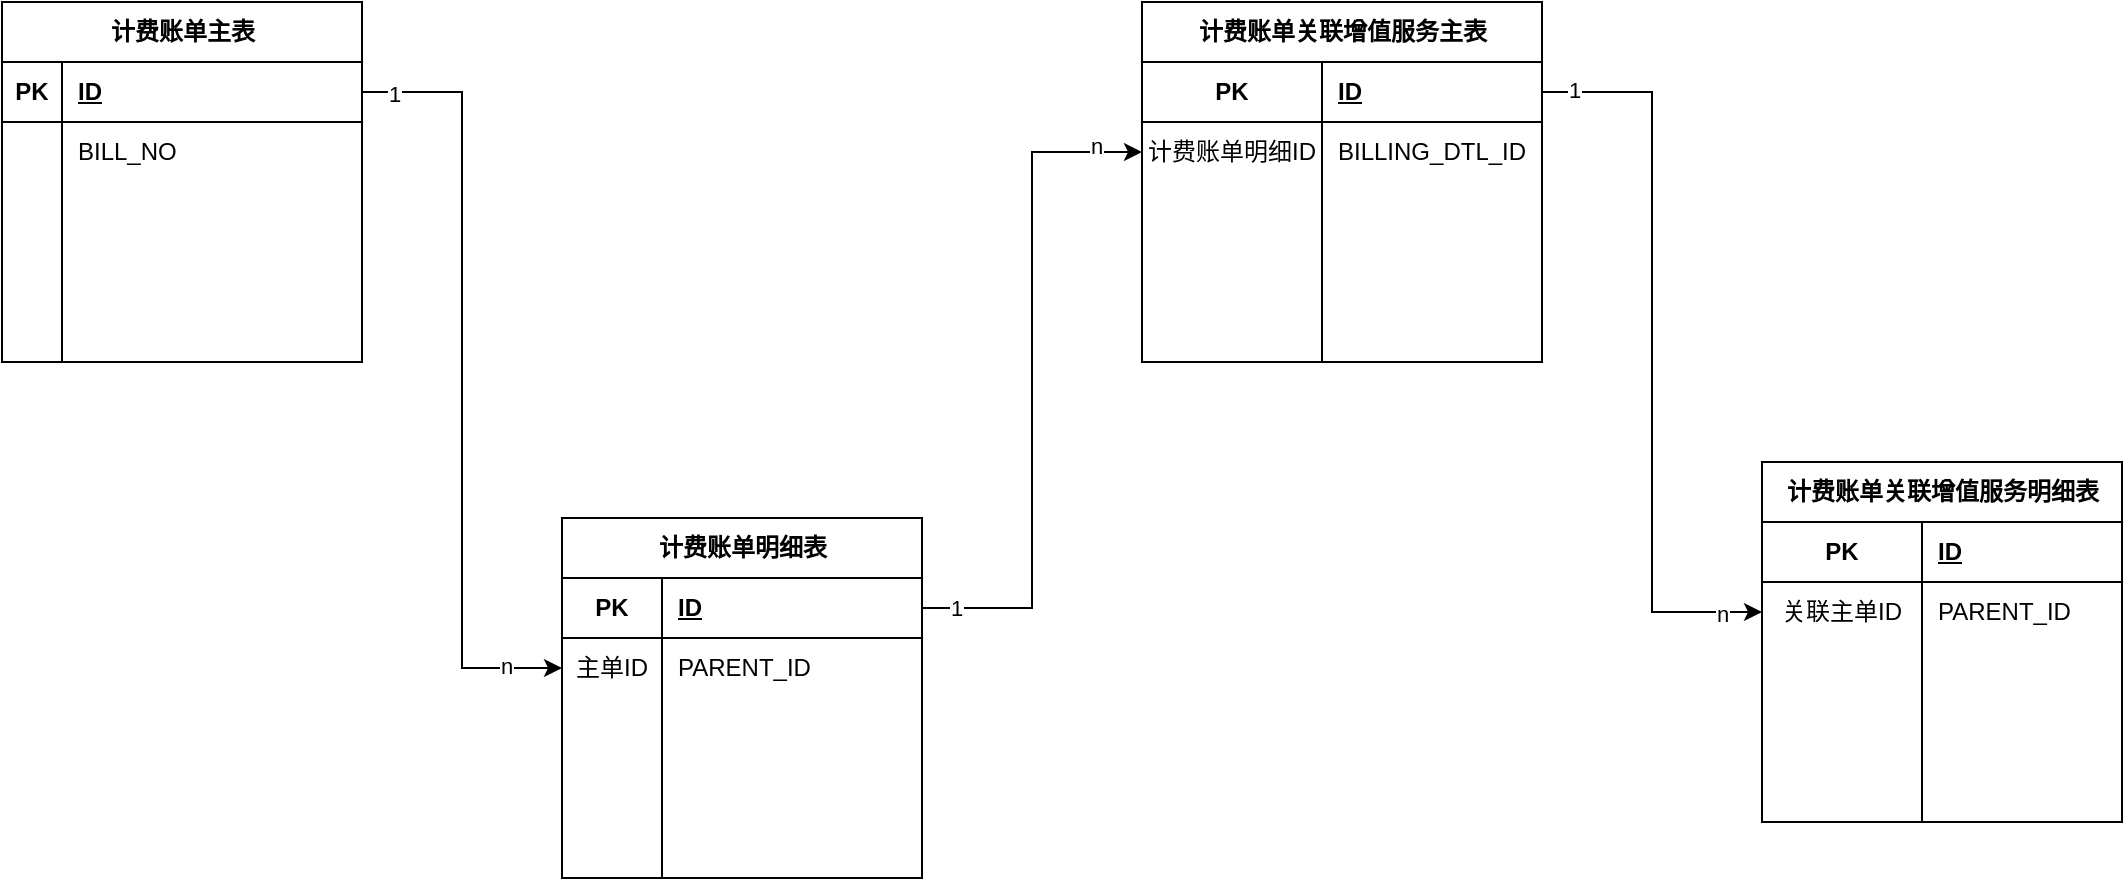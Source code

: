 <mxfile version="28.1.0" pages="3">
  <diagram name="第 1 页" id="eYYvHHvhkr0adf9816b2">
    <mxGraphModel dx="1426" dy="871" grid="1" gridSize="10" guides="1" tooltips="1" connect="1" arrows="1" fold="1" page="1" pageScale="1" pageWidth="20000" pageHeight="200000" math="0" shadow="0">
      <root>
        <mxCell id="0" />
        <mxCell id="1" parent="0" />
        <mxCell id="BT2L4rP-5aVNeUwqIdKX-1" value="计费账单主表" style="shape=table;startSize=30;container=1;collapsible=1;childLayout=tableLayout;fixedRows=1;rowLines=0;fontStyle=1;align=center;resizeLast=1;html=1;" parent="1" vertex="1">
          <mxGeometry x="490" y="330" width="180" height="180" as="geometry" />
        </mxCell>
        <mxCell id="BT2L4rP-5aVNeUwqIdKX-2" value="" style="shape=tableRow;horizontal=0;startSize=0;swimlaneHead=0;swimlaneBody=0;fillColor=none;collapsible=0;dropTarget=0;points=[[0,0.5],[1,0.5]];portConstraint=eastwest;top=0;left=0;right=0;bottom=1;" parent="BT2L4rP-5aVNeUwqIdKX-1" vertex="1">
          <mxGeometry y="30" width="180" height="30" as="geometry" />
        </mxCell>
        <mxCell id="BT2L4rP-5aVNeUwqIdKX-3" value="PK" style="shape=partialRectangle;connectable=0;fillColor=none;top=0;left=0;bottom=0;right=0;fontStyle=1;overflow=hidden;whiteSpace=wrap;html=1;" parent="BT2L4rP-5aVNeUwqIdKX-2" vertex="1">
          <mxGeometry width="30" height="30" as="geometry">
            <mxRectangle width="30" height="30" as="alternateBounds" />
          </mxGeometry>
        </mxCell>
        <mxCell id="BT2L4rP-5aVNeUwqIdKX-4" value="ID" style="shape=partialRectangle;connectable=0;fillColor=none;top=0;left=0;bottom=0;right=0;align=left;spacingLeft=6;fontStyle=5;overflow=hidden;whiteSpace=wrap;html=1;" parent="BT2L4rP-5aVNeUwqIdKX-2" vertex="1">
          <mxGeometry x="30" width="150" height="30" as="geometry">
            <mxRectangle width="150" height="30" as="alternateBounds" />
          </mxGeometry>
        </mxCell>
        <mxCell id="BT2L4rP-5aVNeUwqIdKX-14" value="" style="shape=tableRow;horizontal=0;startSize=0;swimlaneHead=0;swimlaneBody=0;fillColor=none;collapsible=0;dropTarget=0;points=[[0,0.5],[1,0.5]];portConstraint=eastwest;top=0;left=0;right=0;bottom=0;" parent="BT2L4rP-5aVNeUwqIdKX-1" vertex="1">
          <mxGeometry y="60" width="180" height="30" as="geometry" />
        </mxCell>
        <mxCell id="BT2L4rP-5aVNeUwqIdKX-15" value="" style="shape=partialRectangle;connectable=0;fillColor=none;top=0;left=0;bottom=0;right=0;editable=1;overflow=hidden;whiteSpace=wrap;html=1;" parent="BT2L4rP-5aVNeUwqIdKX-14" vertex="1">
          <mxGeometry width="30" height="30" as="geometry">
            <mxRectangle width="30" height="30" as="alternateBounds" />
          </mxGeometry>
        </mxCell>
        <mxCell id="BT2L4rP-5aVNeUwqIdKX-16" value="BILL_NO" style="shape=partialRectangle;connectable=0;fillColor=none;top=0;left=0;bottom=0;right=0;align=left;spacingLeft=6;overflow=hidden;whiteSpace=wrap;html=1;" parent="BT2L4rP-5aVNeUwqIdKX-14" vertex="1">
          <mxGeometry x="30" width="150" height="30" as="geometry">
            <mxRectangle width="150" height="30" as="alternateBounds" />
          </mxGeometry>
        </mxCell>
        <mxCell id="BT2L4rP-5aVNeUwqIdKX-5" value="" style="shape=tableRow;horizontal=0;startSize=0;swimlaneHead=0;swimlaneBody=0;fillColor=none;collapsible=0;dropTarget=0;points=[[0,0.5],[1,0.5]];portConstraint=eastwest;top=0;left=0;right=0;bottom=0;" parent="BT2L4rP-5aVNeUwqIdKX-1" vertex="1">
          <mxGeometry y="90" width="180" height="30" as="geometry" />
        </mxCell>
        <mxCell id="BT2L4rP-5aVNeUwqIdKX-6" value="" style="shape=partialRectangle;connectable=0;fillColor=none;top=0;left=0;bottom=0;right=0;editable=1;overflow=hidden;whiteSpace=wrap;html=1;" parent="BT2L4rP-5aVNeUwqIdKX-5" vertex="1">
          <mxGeometry width="30" height="30" as="geometry">
            <mxRectangle width="30" height="30" as="alternateBounds" />
          </mxGeometry>
        </mxCell>
        <mxCell id="BT2L4rP-5aVNeUwqIdKX-7" value="" style="shape=partialRectangle;connectable=0;fillColor=none;top=0;left=0;bottom=0;right=0;align=left;spacingLeft=6;overflow=hidden;whiteSpace=wrap;html=1;" parent="BT2L4rP-5aVNeUwqIdKX-5" vertex="1">
          <mxGeometry x="30" width="150" height="30" as="geometry">
            <mxRectangle width="150" height="30" as="alternateBounds" />
          </mxGeometry>
        </mxCell>
        <mxCell id="BT2L4rP-5aVNeUwqIdKX-8" value="" style="shape=tableRow;horizontal=0;startSize=0;swimlaneHead=0;swimlaneBody=0;fillColor=none;collapsible=0;dropTarget=0;points=[[0,0.5],[1,0.5]];portConstraint=eastwest;top=0;left=0;right=0;bottom=0;" parent="BT2L4rP-5aVNeUwqIdKX-1" vertex="1">
          <mxGeometry y="120" width="180" height="30" as="geometry" />
        </mxCell>
        <mxCell id="BT2L4rP-5aVNeUwqIdKX-9" value="" style="shape=partialRectangle;connectable=0;fillColor=none;top=0;left=0;bottom=0;right=0;editable=1;overflow=hidden;whiteSpace=wrap;html=1;" parent="BT2L4rP-5aVNeUwqIdKX-8" vertex="1">
          <mxGeometry width="30" height="30" as="geometry">
            <mxRectangle width="30" height="30" as="alternateBounds" />
          </mxGeometry>
        </mxCell>
        <mxCell id="BT2L4rP-5aVNeUwqIdKX-10" value="" style="shape=partialRectangle;connectable=0;fillColor=none;top=0;left=0;bottom=0;right=0;align=left;spacingLeft=6;overflow=hidden;whiteSpace=wrap;html=1;" parent="BT2L4rP-5aVNeUwqIdKX-8" vertex="1">
          <mxGeometry x="30" width="150" height="30" as="geometry">
            <mxRectangle width="150" height="30" as="alternateBounds" />
          </mxGeometry>
        </mxCell>
        <mxCell id="BT2L4rP-5aVNeUwqIdKX-11" value="" style="shape=tableRow;horizontal=0;startSize=0;swimlaneHead=0;swimlaneBody=0;fillColor=none;collapsible=0;dropTarget=0;points=[[0,0.5],[1,0.5]];portConstraint=eastwest;top=0;left=0;right=0;bottom=0;" parent="BT2L4rP-5aVNeUwqIdKX-1" vertex="1">
          <mxGeometry y="150" width="180" height="30" as="geometry" />
        </mxCell>
        <mxCell id="BT2L4rP-5aVNeUwqIdKX-12" value="" style="shape=partialRectangle;connectable=0;fillColor=none;top=0;left=0;bottom=0;right=0;editable=1;overflow=hidden;whiteSpace=wrap;html=1;" parent="BT2L4rP-5aVNeUwqIdKX-11" vertex="1">
          <mxGeometry width="30" height="30" as="geometry">
            <mxRectangle width="30" height="30" as="alternateBounds" />
          </mxGeometry>
        </mxCell>
        <mxCell id="BT2L4rP-5aVNeUwqIdKX-13" value="" style="shape=partialRectangle;connectable=0;fillColor=none;top=0;left=0;bottom=0;right=0;align=left;spacingLeft=6;overflow=hidden;whiteSpace=wrap;html=1;" parent="BT2L4rP-5aVNeUwqIdKX-11" vertex="1">
          <mxGeometry x="30" width="150" height="30" as="geometry">
            <mxRectangle width="150" height="30" as="alternateBounds" />
          </mxGeometry>
        </mxCell>
        <mxCell id="_xNHQ_gR8oDaqGRIT6Fy-1" value="计费账单明细表" style="shape=table;startSize=30;container=1;collapsible=1;childLayout=tableLayout;fixedRows=1;rowLines=0;fontStyle=1;align=center;resizeLast=1;html=1;" vertex="1" parent="1">
          <mxGeometry x="770" y="588" width="180" height="180" as="geometry" />
        </mxCell>
        <mxCell id="_xNHQ_gR8oDaqGRIT6Fy-2" value="" style="shape=tableRow;horizontal=0;startSize=0;swimlaneHead=0;swimlaneBody=0;fillColor=none;collapsible=0;dropTarget=0;points=[[0,0.5],[1,0.5]];portConstraint=eastwest;top=0;left=0;right=0;bottom=1;" vertex="1" parent="_xNHQ_gR8oDaqGRIT6Fy-1">
          <mxGeometry y="30" width="180" height="30" as="geometry" />
        </mxCell>
        <mxCell id="_xNHQ_gR8oDaqGRIT6Fy-3" value="PK" style="shape=partialRectangle;connectable=0;fillColor=none;top=0;left=0;bottom=0;right=0;fontStyle=1;overflow=hidden;whiteSpace=wrap;html=1;" vertex="1" parent="_xNHQ_gR8oDaqGRIT6Fy-2">
          <mxGeometry width="50" height="30" as="geometry">
            <mxRectangle width="50" height="30" as="alternateBounds" />
          </mxGeometry>
        </mxCell>
        <mxCell id="_xNHQ_gR8oDaqGRIT6Fy-4" value="ID" style="shape=partialRectangle;connectable=0;fillColor=none;top=0;left=0;bottom=0;right=0;align=left;spacingLeft=6;fontStyle=5;overflow=hidden;whiteSpace=wrap;html=1;" vertex="1" parent="_xNHQ_gR8oDaqGRIT6Fy-2">
          <mxGeometry x="50" width="130" height="30" as="geometry">
            <mxRectangle width="130" height="30" as="alternateBounds" />
          </mxGeometry>
        </mxCell>
        <mxCell id="_xNHQ_gR8oDaqGRIT6Fy-5" value="" style="shape=tableRow;horizontal=0;startSize=0;swimlaneHead=0;swimlaneBody=0;fillColor=none;collapsible=0;dropTarget=0;points=[[0,0.5],[1,0.5]];portConstraint=eastwest;top=0;left=0;right=0;bottom=0;" vertex="1" parent="_xNHQ_gR8oDaqGRIT6Fy-1">
          <mxGeometry y="60" width="180" height="30" as="geometry" />
        </mxCell>
        <mxCell id="_xNHQ_gR8oDaqGRIT6Fy-6" value="主单ID" style="shape=partialRectangle;connectable=0;fillColor=none;top=0;left=0;bottom=0;right=0;editable=1;overflow=hidden;whiteSpace=wrap;html=1;" vertex="1" parent="_xNHQ_gR8oDaqGRIT6Fy-5">
          <mxGeometry width="50" height="30" as="geometry">
            <mxRectangle width="50" height="30" as="alternateBounds" />
          </mxGeometry>
        </mxCell>
        <mxCell id="_xNHQ_gR8oDaqGRIT6Fy-7" value="PARENT_ID" style="shape=partialRectangle;connectable=0;fillColor=none;top=0;left=0;bottom=0;right=0;align=left;spacingLeft=6;overflow=hidden;whiteSpace=wrap;html=1;" vertex="1" parent="_xNHQ_gR8oDaqGRIT6Fy-5">
          <mxGeometry x="50" width="130" height="30" as="geometry">
            <mxRectangle width="130" height="30" as="alternateBounds" />
          </mxGeometry>
        </mxCell>
        <mxCell id="_xNHQ_gR8oDaqGRIT6Fy-8" value="" style="shape=tableRow;horizontal=0;startSize=0;swimlaneHead=0;swimlaneBody=0;fillColor=none;collapsible=0;dropTarget=0;points=[[0,0.5],[1,0.5]];portConstraint=eastwest;top=0;left=0;right=0;bottom=0;" vertex="1" parent="_xNHQ_gR8oDaqGRIT6Fy-1">
          <mxGeometry y="90" width="180" height="30" as="geometry" />
        </mxCell>
        <mxCell id="_xNHQ_gR8oDaqGRIT6Fy-9" value="" style="shape=partialRectangle;connectable=0;fillColor=none;top=0;left=0;bottom=0;right=0;editable=1;overflow=hidden;whiteSpace=wrap;html=1;" vertex="1" parent="_xNHQ_gR8oDaqGRIT6Fy-8">
          <mxGeometry width="50" height="30" as="geometry">
            <mxRectangle width="50" height="30" as="alternateBounds" />
          </mxGeometry>
        </mxCell>
        <mxCell id="_xNHQ_gR8oDaqGRIT6Fy-10" value="" style="shape=partialRectangle;connectable=0;fillColor=none;top=0;left=0;bottom=0;right=0;align=left;spacingLeft=6;overflow=hidden;whiteSpace=wrap;html=1;" vertex="1" parent="_xNHQ_gR8oDaqGRIT6Fy-8">
          <mxGeometry x="50" width="130" height="30" as="geometry">
            <mxRectangle width="130" height="30" as="alternateBounds" />
          </mxGeometry>
        </mxCell>
        <mxCell id="_xNHQ_gR8oDaqGRIT6Fy-11" value="" style="shape=tableRow;horizontal=0;startSize=0;swimlaneHead=0;swimlaneBody=0;fillColor=none;collapsible=0;dropTarget=0;points=[[0,0.5],[1,0.5]];portConstraint=eastwest;top=0;left=0;right=0;bottom=0;" vertex="1" parent="_xNHQ_gR8oDaqGRIT6Fy-1">
          <mxGeometry y="120" width="180" height="30" as="geometry" />
        </mxCell>
        <mxCell id="_xNHQ_gR8oDaqGRIT6Fy-12" value="" style="shape=partialRectangle;connectable=0;fillColor=none;top=0;left=0;bottom=0;right=0;editable=1;overflow=hidden;whiteSpace=wrap;html=1;" vertex="1" parent="_xNHQ_gR8oDaqGRIT6Fy-11">
          <mxGeometry width="50" height="30" as="geometry">
            <mxRectangle width="50" height="30" as="alternateBounds" />
          </mxGeometry>
        </mxCell>
        <mxCell id="_xNHQ_gR8oDaqGRIT6Fy-13" value="" style="shape=partialRectangle;connectable=0;fillColor=none;top=0;left=0;bottom=0;right=0;align=left;spacingLeft=6;overflow=hidden;whiteSpace=wrap;html=1;" vertex="1" parent="_xNHQ_gR8oDaqGRIT6Fy-11">
          <mxGeometry x="50" width="130" height="30" as="geometry">
            <mxRectangle width="130" height="30" as="alternateBounds" />
          </mxGeometry>
        </mxCell>
        <mxCell id="_xNHQ_gR8oDaqGRIT6Fy-14" value="" style="shape=tableRow;horizontal=0;startSize=0;swimlaneHead=0;swimlaneBody=0;fillColor=none;collapsible=0;dropTarget=0;points=[[0,0.5],[1,0.5]];portConstraint=eastwest;top=0;left=0;right=0;bottom=0;" vertex="1" parent="_xNHQ_gR8oDaqGRIT6Fy-1">
          <mxGeometry y="150" width="180" height="30" as="geometry" />
        </mxCell>
        <mxCell id="_xNHQ_gR8oDaqGRIT6Fy-15" value="" style="shape=partialRectangle;connectable=0;fillColor=none;top=0;left=0;bottom=0;right=0;editable=1;overflow=hidden;whiteSpace=wrap;html=1;" vertex="1" parent="_xNHQ_gR8oDaqGRIT6Fy-14">
          <mxGeometry width="50" height="30" as="geometry">
            <mxRectangle width="50" height="30" as="alternateBounds" />
          </mxGeometry>
        </mxCell>
        <mxCell id="_xNHQ_gR8oDaqGRIT6Fy-16" value="" style="shape=partialRectangle;connectable=0;fillColor=none;top=0;left=0;bottom=0;right=0;align=left;spacingLeft=6;overflow=hidden;whiteSpace=wrap;html=1;" vertex="1" parent="_xNHQ_gR8oDaqGRIT6Fy-14">
          <mxGeometry x="50" width="130" height="30" as="geometry">
            <mxRectangle width="130" height="30" as="alternateBounds" />
          </mxGeometry>
        </mxCell>
        <mxCell id="_xNHQ_gR8oDaqGRIT6Fy-17" style="edgeStyle=orthogonalEdgeStyle;rounded=0;orthogonalLoop=1;jettySize=auto;html=1;" edge="1" parent="1" source="BT2L4rP-5aVNeUwqIdKX-2" target="_xNHQ_gR8oDaqGRIT6Fy-5">
          <mxGeometry relative="1" as="geometry" />
        </mxCell>
        <mxCell id="RhAxTxfAtZRqQoOzXQLp-1" value="n" style="edgeLabel;html=1;align=center;verticalAlign=middle;resizable=0;points=[];" vertex="1" connectable="0" parent="_xNHQ_gR8oDaqGRIT6Fy-17">
          <mxGeometry x="0.856" y="1" relative="1" as="geometry">
            <mxPoint as="offset" />
          </mxGeometry>
        </mxCell>
        <mxCell id="RhAxTxfAtZRqQoOzXQLp-2" value="1" style="edgeLabel;html=1;align=center;verticalAlign=middle;resizable=0;points=[];" vertex="1" connectable="0" parent="_xNHQ_gR8oDaqGRIT6Fy-17">
          <mxGeometry x="-0.917" y="-1" relative="1" as="geometry">
            <mxPoint as="offset" />
          </mxGeometry>
        </mxCell>
        <mxCell id="RhAxTxfAtZRqQoOzXQLp-3" value="计费账单关联增值服务主表" style="shape=table;startSize=30;container=1;collapsible=1;childLayout=tableLayout;fixedRows=1;rowLines=0;fontStyle=1;align=center;resizeLast=1;html=1;" vertex="1" parent="1">
          <mxGeometry x="1060" y="330" width="200" height="180" as="geometry" />
        </mxCell>
        <mxCell id="RhAxTxfAtZRqQoOzXQLp-4" value="" style="shape=tableRow;horizontal=0;startSize=0;swimlaneHead=0;swimlaneBody=0;fillColor=none;collapsible=0;dropTarget=0;points=[[0,0.5],[1,0.5]];portConstraint=eastwest;top=0;left=0;right=0;bottom=1;" vertex="1" parent="RhAxTxfAtZRqQoOzXQLp-3">
          <mxGeometry y="30" width="200" height="30" as="geometry" />
        </mxCell>
        <mxCell id="RhAxTxfAtZRqQoOzXQLp-5" value="PK" style="shape=partialRectangle;connectable=0;fillColor=none;top=0;left=0;bottom=0;right=0;fontStyle=1;overflow=hidden;whiteSpace=wrap;html=1;" vertex="1" parent="RhAxTxfAtZRqQoOzXQLp-4">
          <mxGeometry width="90" height="30" as="geometry">
            <mxRectangle width="90" height="30" as="alternateBounds" />
          </mxGeometry>
        </mxCell>
        <mxCell id="RhAxTxfAtZRqQoOzXQLp-6" value="ID" style="shape=partialRectangle;connectable=0;fillColor=none;top=0;left=0;bottom=0;right=0;align=left;spacingLeft=6;fontStyle=5;overflow=hidden;whiteSpace=wrap;html=1;" vertex="1" parent="RhAxTxfAtZRqQoOzXQLp-4">
          <mxGeometry x="90" width="110" height="30" as="geometry">
            <mxRectangle width="110" height="30" as="alternateBounds" />
          </mxGeometry>
        </mxCell>
        <mxCell id="RhAxTxfAtZRqQoOzXQLp-7" value="" style="shape=tableRow;horizontal=0;startSize=0;swimlaneHead=0;swimlaneBody=0;fillColor=none;collapsible=0;dropTarget=0;points=[[0,0.5],[1,0.5]];portConstraint=eastwest;top=0;left=0;right=0;bottom=0;" vertex="1" parent="RhAxTxfAtZRqQoOzXQLp-3">
          <mxGeometry y="60" width="200" height="30" as="geometry" />
        </mxCell>
        <mxCell id="RhAxTxfAtZRqQoOzXQLp-8" value="计费账单明细ID" style="shape=partialRectangle;connectable=0;fillColor=none;top=0;left=0;bottom=0;right=0;editable=1;overflow=hidden;whiteSpace=wrap;html=1;" vertex="1" parent="RhAxTxfAtZRqQoOzXQLp-7">
          <mxGeometry width="90" height="30" as="geometry">
            <mxRectangle width="90" height="30" as="alternateBounds" />
          </mxGeometry>
        </mxCell>
        <mxCell id="RhAxTxfAtZRqQoOzXQLp-9" value="&lt;span style=&quot;font-family: &amp;quot;PingFang SC&amp;quot;, Helvetica, Tahoma, &amp;quot;Hiragino Sans GB&amp;quot;, &amp;quot;Microsoft YaHei&amp;quot;, SimSun, Heiti, sans-serif; white-space-collapse: preserve; background-color: rgb(255, 255, 255);&quot;&gt;BILLING_DTL_ID&lt;/span&gt;" style="shape=partialRectangle;connectable=0;fillColor=none;top=0;left=0;bottom=0;right=0;align=left;spacingLeft=6;overflow=hidden;whiteSpace=wrap;html=1;" vertex="1" parent="RhAxTxfAtZRqQoOzXQLp-7">
          <mxGeometry x="90" width="110" height="30" as="geometry">
            <mxRectangle width="110" height="30" as="alternateBounds" />
          </mxGeometry>
        </mxCell>
        <mxCell id="RhAxTxfAtZRqQoOzXQLp-10" value="" style="shape=tableRow;horizontal=0;startSize=0;swimlaneHead=0;swimlaneBody=0;fillColor=none;collapsible=0;dropTarget=0;points=[[0,0.5],[1,0.5]];portConstraint=eastwest;top=0;left=0;right=0;bottom=0;" vertex="1" parent="RhAxTxfAtZRqQoOzXQLp-3">
          <mxGeometry y="90" width="200" height="30" as="geometry" />
        </mxCell>
        <mxCell id="RhAxTxfAtZRqQoOzXQLp-11" value="" style="shape=partialRectangle;connectable=0;fillColor=none;top=0;left=0;bottom=0;right=0;editable=1;overflow=hidden;whiteSpace=wrap;html=1;" vertex="1" parent="RhAxTxfAtZRqQoOzXQLp-10">
          <mxGeometry width="90" height="30" as="geometry">
            <mxRectangle width="90" height="30" as="alternateBounds" />
          </mxGeometry>
        </mxCell>
        <mxCell id="RhAxTxfAtZRqQoOzXQLp-12" value="" style="shape=partialRectangle;connectable=0;fillColor=none;top=0;left=0;bottom=0;right=0;align=left;spacingLeft=6;overflow=hidden;whiteSpace=wrap;html=1;" vertex="1" parent="RhAxTxfAtZRqQoOzXQLp-10">
          <mxGeometry x="90" width="110" height="30" as="geometry">
            <mxRectangle width="110" height="30" as="alternateBounds" />
          </mxGeometry>
        </mxCell>
        <mxCell id="RhAxTxfAtZRqQoOzXQLp-13" value="" style="shape=tableRow;horizontal=0;startSize=0;swimlaneHead=0;swimlaneBody=0;fillColor=none;collapsible=0;dropTarget=0;points=[[0,0.5],[1,0.5]];portConstraint=eastwest;top=0;left=0;right=0;bottom=0;" vertex="1" parent="RhAxTxfAtZRqQoOzXQLp-3">
          <mxGeometry y="120" width="200" height="30" as="geometry" />
        </mxCell>
        <mxCell id="RhAxTxfAtZRqQoOzXQLp-14" value="" style="shape=partialRectangle;connectable=0;fillColor=none;top=0;left=0;bottom=0;right=0;editable=1;overflow=hidden;whiteSpace=wrap;html=1;" vertex="1" parent="RhAxTxfAtZRqQoOzXQLp-13">
          <mxGeometry width="90" height="30" as="geometry">
            <mxRectangle width="90" height="30" as="alternateBounds" />
          </mxGeometry>
        </mxCell>
        <mxCell id="RhAxTxfAtZRqQoOzXQLp-15" value="" style="shape=partialRectangle;connectable=0;fillColor=none;top=0;left=0;bottom=0;right=0;align=left;spacingLeft=6;overflow=hidden;whiteSpace=wrap;html=1;" vertex="1" parent="RhAxTxfAtZRqQoOzXQLp-13">
          <mxGeometry x="90" width="110" height="30" as="geometry">
            <mxRectangle width="110" height="30" as="alternateBounds" />
          </mxGeometry>
        </mxCell>
        <mxCell id="RhAxTxfAtZRqQoOzXQLp-16" value="" style="shape=tableRow;horizontal=0;startSize=0;swimlaneHead=0;swimlaneBody=0;fillColor=none;collapsible=0;dropTarget=0;points=[[0,0.5],[1,0.5]];portConstraint=eastwest;top=0;left=0;right=0;bottom=0;" vertex="1" parent="RhAxTxfAtZRqQoOzXQLp-3">
          <mxGeometry y="150" width="200" height="30" as="geometry" />
        </mxCell>
        <mxCell id="RhAxTxfAtZRqQoOzXQLp-17" value="" style="shape=partialRectangle;connectable=0;fillColor=none;top=0;left=0;bottom=0;right=0;editable=1;overflow=hidden;whiteSpace=wrap;html=1;" vertex="1" parent="RhAxTxfAtZRqQoOzXQLp-16">
          <mxGeometry width="90" height="30" as="geometry">
            <mxRectangle width="90" height="30" as="alternateBounds" />
          </mxGeometry>
        </mxCell>
        <mxCell id="RhAxTxfAtZRqQoOzXQLp-18" value="" style="shape=partialRectangle;connectable=0;fillColor=none;top=0;left=0;bottom=0;right=0;align=left;spacingLeft=6;overflow=hidden;whiteSpace=wrap;html=1;" vertex="1" parent="RhAxTxfAtZRqQoOzXQLp-16">
          <mxGeometry x="90" width="110" height="30" as="geometry">
            <mxRectangle width="110" height="30" as="alternateBounds" />
          </mxGeometry>
        </mxCell>
        <mxCell id="RhAxTxfAtZRqQoOzXQLp-19" style="edgeStyle=orthogonalEdgeStyle;rounded=0;orthogonalLoop=1;jettySize=auto;html=1;entryX=0;entryY=0.5;entryDx=0;entryDy=0;" edge="1" parent="1" source="_xNHQ_gR8oDaqGRIT6Fy-2" target="RhAxTxfAtZRqQoOzXQLp-7">
          <mxGeometry relative="1" as="geometry" />
        </mxCell>
        <mxCell id="RhAxTxfAtZRqQoOzXQLp-20" value="1" style="edgeLabel;html=1;align=center;verticalAlign=middle;resizable=0;points=[];" vertex="1" connectable="0" parent="RhAxTxfAtZRqQoOzXQLp-19">
          <mxGeometry x="-0.899" relative="1" as="geometry">
            <mxPoint as="offset" />
          </mxGeometry>
        </mxCell>
        <mxCell id="RhAxTxfAtZRqQoOzXQLp-21" value="n" style="edgeLabel;html=1;align=center;verticalAlign=middle;resizable=0;points=[];" vertex="1" connectable="0" parent="RhAxTxfAtZRqQoOzXQLp-19">
          <mxGeometry x="0.865" y="3" relative="1" as="geometry">
            <mxPoint as="offset" />
          </mxGeometry>
        </mxCell>
        <mxCell id="RhAxTxfAtZRqQoOzXQLp-22" value="计费账单关联增值服务明细表" style="shape=table;startSize=30;container=1;collapsible=1;childLayout=tableLayout;fixedRows=1;rowLines=0;fontStyle=1;align=center;resizeLast=1;html=1;" vertex="1" parent="1">
          <mxGeometry x="1370" y="560" width="180" height="180" as="geometry" />
        </mxCell>
        <mxCell id="RhAxTxfAtZRqQoOzXQLp-23" value="" style="shape=tableRow;horizontal=0;startSize=0;swimlaneHead=0;swimlaneBody=0;fillColor=none;collapsible=0;dropTarget=0;points=[[0,0.5],[1,0.5]];portConstraint=eastwest;top=0;left=0;right=0;bottom=1;" vertex="1" parent="RhAxTxfAtZRqQoOzXQLp-22">
          <mxGeometry y="30" width="180" height="30" as="geometry" />
        </mxCell>
        <mxCell id="RhAxTxfAtZRqQoOzXQLp-24" value="PK" style="shape=partialRectangle;connectable=0;fillColor=none;top=0;left=0;bottom=0;right=0;fontStyle=1;overflow=hidden;whiteSpace=wrap;html=1;" vertex="1" parent="RhAxTxfAtZRqQoOzXQLp-23">
          <mxGeometry width="80" height="30" as="geometry">
            <mxRectangle width="80" height="30" as="alternateBounds" />
          </mxGeometry>
        </mxCell>
        <mxCell id="RhAxTxfAtZRqQoOzXQLp-25" value="ID" style="shape=partialRectangle;connectable=0;fillColor=none;top=0;left=0;bottom=0;right=0;align=left;spacingLeft=6;fontStyle=5;overflow=hidden;whiteSpace=wrap;html=1;" vertex="1" parent="RhAxTxfAtZRqQoOzXQLp-23">
          <mxGeometry x="80" width="100" height="30" as="geometry">
            <mxRectangle width="100" height="30" as="alternateBounds" />
          </mxGeometry>
        </mxCell>
        <mxCell id="RhAxTxfAtZRqQoOzXQLp-26" value="" style="shape=tableRow;horizontal=0;startSize=0;swimlaneHead=0;swimlaneBody=0;fillColor=none;collapsible=0;dropTarget=0;points=[[0,0.5],[1,0.5]];portConstraint=eastwest;top=0;left=0;right=0;bottom=0;" vertex="1" parent="RhAxTxfAtZRqQoOzXQLp-22">
          <mxGeometry y="60" width="180" height="30" as="geometry" />
        </mxCell>
        <mxCell id="RhAxTxfAtZRqQoOzXQLp-27" value="关联主单ID" style="shape=partialRectangle;connectable=0;fillColor=none;top=0;left=0;bottom=0;right=0;editable=1;overflow=hidden;whiteSpace=wrap;html=1;" vertex="1" parent="RhAxTxfAtZRqQoOzXQLp-26">
          <mxGeometry width="80" height="30" as="geometry">
            <mxRectangle width="80" height="30" as="alternateBounds" />
          </mxGeometry>
        </mxCell>
        <mxCell id="RhAxTxfAtZRqQoOzXQLp-28" value="PARENT_ID" style="shape=partialRectangle;connectable=0;fillColor=none;top=0;left=0;bottom=0;right=0;align=left;spacingLeft=6;overflow=hidden;whiteSpace=wrap;html=1;" vertex="1" parent="RhAxTxfAtZRqQoOzXQLp-26">
          <mxGeometry x="80" width="100" height="30" as="geometry">
            <mxRectangle width="100" height="30" as="alternateBounds" />
          </mxGeometry>
        </mxCell>
        <mxCell id="RhAxTxfAtZRqQoOzXQLp-29" value="" style="shape=tableRow;horizontal=0;startSize=0;swimlaneHead=0;swimlaneBody=0;fillColor=none;collapsible=0;dropTarget=0;points=[[0,0.5],[1,0.5]];portConstraint=eastwest;top=0;left=0;right=0;bottom=0;" vertex="1" parent="RhAxTxfAtZRqQoOzXQLp-22">
          <mxGeometry y="90" width="180" height="30" as="geometry" />
        </mxCell>
        <mxCell id="RhAxTxfAtZRqQoOzXQLp-30" value="" style="shape=partialRectangle;connectable=0;fillColor=none;top=0;left=0;bottom=0;right=0;editable=1;overflow=hidden;whiteSpace=wrap;html=1;" vertex="1" parent="RhAxTxfAtZRqQoOzXQLp-29">
          <mxGeometry width="80" height="30" as="geometry">
            <mxRectangle width="80" height="30" as="alternateBounds" />
          </mxGeometry>
        </mxCell>
        <mxCell id="RhAxTxfAtZRqQoOzXQLp-31" value="" style="shape=partialRectangle;connectable=0;fillColor=none;top=0;left=0;bottom=0;right=0;align=left;spacingLeft=6;overflow=hidden;whiteSpace=wrap;html=1;" vertex="1" parent="RhAxTxfAtZRqQoOzXQLp-29">
          <mxGeometry x="80" width="100" height="30" as="geometry">
            <mxRectangle width="100" height="30" as="alternateBounds" />
          </mxGeometry>
        </mxCell>
        <mxCell id="RhAxTxfAtZRqQoOzXQLp-32" value="" style="shape=tableRow;horizontal=0;startSize=0;swimlaneHead=0;swimlaneBody=0;fillColor=none;collapsible=0;dropTarget=0;points=[[0,0.5],[1,0.5]];portConstraint=eastwest;top=0;left=0;right=0;bottom=0;" vertex="1" parent="RhAxTxfAtZRqQoOzXQLp-22">
          <mxGeometry y="120" width="180" height="30" as="geometry" />
        </mxCell>
        <mxCell id="RhAxTxfAtZRqQoOzXQLp-33" value="" style="shape=partialRectangle;connectable=0;fillColor=none;top=0;left=0;bottom=0;right=0;editable=1;overflow=hidden;whiteSpace=wrap;html=1;" vertex="1" parent="RhAxTxfAtZRqQoOzXQLp-32">
          <mxGeometry width="80" height="30" as="geometry">
            <mxRectangle width="80" height="30" as="alternateBounds" />
          </mxGeometry>
        </mxCell>
        <mxCell id="RhAxTxfAtZRqQoOzXQLp-34" value="" style="shape=partialRectangle;connectable=0;fillColor=none;top=0;left=0;bottom=0;right=0;align=left;spacingLeft=6;overflow=hidden;whiteSpace=wrap;html=1;" vertex="1" parent="RhAxTxfAtZRqQoOzXQLp-32">
          <mxGeometry x="80" width="100" height="30" as="geometry">
            <mxRectangle width="100" height="30" as="alternateBounds" />
          </mxGeometry>
        </mxCell>
        <mxCell id="RhAxTxfAtZRqQoOzXQLp-35" value="" style="shape=tableRow;horizontal=0;startSize=0;swimlaneHead=0;swimlaneBody=0;fillColor=none;collapsible=0;dropTarget=0;points=[[0,0.5],[1,0.5]];portConstraint=eastwest;top=0;left=0;right=0;bottom=0;" vertex="1" parent="RhAxTxfAtZRqQoOzXQLp-22">
          <mxGeometry y="150" width="180" height="30" as="geometry" />
        </mxCell>
        <mxCell id="RhAxTxfAtZRqQoOzXQLp-36" value="" style="shape=partialRectangle;connectable=0;fillColor=none;top=0;left=0;bottom=0;right=0;editable=1;overflow=hidden;whiteSpace=wrap;html=1;" vertex="1" parent="RhAxTxfAtZRqQoOzXQLp-35">
          <mxGeometry width="80" height="30" as="geometry">
            <mxRectangle width="80" height="30" as="alternateBounds" />
          </mxGeometry>
        </mxCell>
        <mxCell id="RhAxTxfAtZRqQoOzXQLp-37" value="" style="shape=partialRectangle;connectable=0;fillColor=none;top=0;left=0;bottom=0;right=0;align=left;spacingLeft=6;overflow=hidden;whiteSpace=wrap;html=1;" vertex="1" parent="RhAxTxfAtZRqQoOzXQLp-35">
          <mxGeometry x="80" width="100" height="30" as="geometry">
            <mxRectangle width="100" height="30" as="alternateBounds" />
          </mxGeometry>
        </mxCell>
        <mxCell id="RhAxTxfAtZRqQoOzXQLp-38" style="edgeStyle=orthogonalEdgeStyle;rounded=0;orthogonalLoop=1;jettySize=auto;html=1;entryX=0;entryY=0.5;entryDx=0;entryDy=0;" edge="1" parent="1" source="RhAxTxfAtZRqQoOzXQLp-4" target="RhAxTxfAtZRqQoOzXQLp-26">
          <mxGeometry relative="1" as="geometry" />
        </mxCell>
        <mxCell id="RhAxTxfAtZRqQoOzXQLp-39" value="1" style="edgeLabel;html=1;align=center;verticalAlign=middle;resizable=0;points=[];" vertex="1" connectable="0" parent="RhAxTxfAtZRqQoOzXQLp-38">
          <mxGeometry x="-0.917" y="1" relative="1" as="geometry">
            <mxPoint as="offset" />
          </mxGeometry>
        </mxCell>
        <mxCell id="RhAxTxfAtZRqQoOzXQLp-40" value="n" style="edgeLabel;html=1;align=center;verticalAlign=middle;resizable=0;points=[];" vertex="1" connectable="0" parent="RhAxTxfAtZRqQoOzXQLp-38">
          <mxGeometry x="0.889" y="-1" relative="1" as="geometry">
            <mxPoint as="offset" />
          </mxGeometry>
        </mxCell>
      </root>
    </mxGraphModel>
  </diagram>
  <diagram id="FkuOKKlDV73wDRLOsr42" name="第 2 页">
    <mxGraphModel dx="1426" dy="751" grid="1" gridSize="10" guides="1" tooltips="1" connect="1" arrows="1" fold="1" page="1" pageScale="1" pageWidth="20000" pageHeight="200000" math="0" shadow="0">
      <root>
        <mxCell id="0" />
        <mxCell id="1" parent="0" />
        <mxCell id="d9NnL-D_e1xxll8IizSO-34" value="" style="edgeStyle=orthogonalEdgeStyle;rounded=0;orthogonalLoop=1;jettySize=auto;html=1;" parent="1" source="d9NnL-D_e1xxll8IizSO-2" target="d9NnL-D_e1xxll8IizSO-33" edge="1">
          <mxGeometry relative="1" as="geometry" />
        </mxCell>
        <mxCell id="d9NnL-D_e1xxll8IizSO-2" value="生成PR" style="ellipse;whiteSpace=wrap;html=1;aspect=fixed;" parent="1" vertex="1">
          <mxGeometry x="510" y="450" width="80" height="80" as="geometry" />
        </mxCell>
        <mxCell id="d9NnL-D_e1xxll8IizSO-8" value="" style="edgeStyle=orthogonalEdgeStyle;rounded=0;orthogonalLoop=1;jettySize=auto;html=1;" parent="1" source="d9NnL-D_e1xxll8IizSO-15" target="d9NnL-D_e1xxll8IizSO-7" edge="1">
          <mxGeometry relative="1" as="geometry">
            <mxPoint x="1991" y="490" as="sourcePoint" />
          </mxGeometry>
        </mxCell>
        <mxCell id="d9NnL-D_e1xxll8IizSO-16" value="" style="edgeStyle=orthogonalEdgeStyle;rounded=0;orthogonalLoop=1;jettySize=auto;html=1;exitX=1;exitY=0.5;exitDx=0;exitDy=0;" parent="1" source="d9NnL-D_e1xxll8IizSO-3" target="d9NnL-D_e1xxll8IizSO-15" edge="1">
          <mxGeometry relative="1" as="geometry">
            <mxPoint x="1730" y="490" as="sourcePoint" />
          </mxGeometry>
        </mxCell>
        <mxCell id="d9NnL-D_e1xxll8IizSO-3" value="异步" style="whiteSpace=wrap;html=1;" parent="1" vertex="1">
          <mxGeometry x="1580" y="460" width="120" height="60" as="geometry" />
        </mxCell>
        <mxCell id="d9NnL-D_e1xxll8IizSO-10" value="" style="edgeStyle=orthogonalEdgeStyle;rounded=0;orthogonalLoop=1;jettySize=auto;html=1;" parent="1" source="d9NnL-D_e1xxll8IizSO-7" target="d9NnL-D_e1xxll8IizSO-9" edge="1">
          <mxGeometry relative="1" as="geometry" />
        </mxCell>
        <mxCell id="d9NnL-D_e1xxll8IizSO-11" value="校验不过" style="edgeLabel;html=1;align=center;verticalAlign=middle;resizable=0;points=[];" parent="d9NnL-D_e1xxll8IizSO-10" vertex="1" connectable="0">
          <mxGeometry x="-0.2" relative="1" as="geometry">
            <mxPoint as="offset" />
          </mxGeometry>
        </mxCell>
        <mxCell id="d9NnL-D_e1xxll8IizSO-13" value="" style="edgeStyle=orthogonalEdgeStyle;rounded=0;orthogonalLoop=1;jettySize=auto;html=1;" parent="1" source="d9NnL-D_e1xxll8IizSO-7" target="d9NnL-D_e1xxll8IizSO-12" edge="1">
          <mxGeometry relative="1" as="geometry" />
        </mxCell>
        <mxCell id="d9NnL-D_e1xxll8IizSO-14" value="校验通过" style="edgeLabel;html=1;align=center;verticalAlign=middle;resizable=0;points=[];" parent="d9NnL-D_e1xxll8IizSO-13" vertex="1" connectable="0">
          <mxGeometry x="-0.183" y="2" relative="1" as="geometry">
            <mxPoint as="offset" />
          </mxGeometry>
        </mxCell>
        <mxCell id="d9NnL-D_e1xxll8IizSO-7" value="校验立项" style="rhombus;whiteSpace=wrap;html=1;" parent="1" vertex="1">
          <mxGeometry x="2031" y="450" width="80" height="80" as="geometry" />
        </mxCell>
        <mxCell id="d9NnL-D_e1xxll8IizSO-9" value="放入集合中" style="whiteSpace=wrap;html=1;" parent="1" vertex="1">
          <mxGeometry x="2011" y="300" width="120" height="60" as="geometry" />
        </mxCell>
        <mxCell id="d9NnL-D_e1xxll8IizSO-18" value="" style="edgeStyle=orthogonalEdgeStyle;rounded=0;orthogonalLoop=1;jettySize=auto;html=1;" parent="1" source="d9NnL-D_e1xxll8IizSO-12" target="d9NnL-D_e1xxll8IizSO-17" edge="1">
          <mxGeometry relative="1" as="geometry" />
        </mxCell>
        <mxCell id="d9NnL-D_e1xxll8IizSO-21" value="循环" style="edgeLabel;html=1;align=center;verticalAlign=middle;resizable=0;points=[];" parent="d9NnL-D_e1xxll8IizSO-18" vertex="1" connectable="0">
          <mxGeometry x="-0.217" y="3" relative="1" as="geometry">
            <mxPoint as="offset" />
          </mxGeometry>
        </mxCell>
        <mxCell id="d9NnL-D_e1xxll8IizSO-12" value="按照立项号和业务线分组" style="whiteSpace=wrap;html=1;" parent="1" vertex="1">
          <mxGeometry x="2231" y="460" width="120" height="60" as="geometry" />
        </mxCell>
        <mxCell id="d9NnL-D_e1xxll8IizSO-15" value="获取计费账单明细" style="whiteSpace=wrap;html=1;" parent="1" vertex="1">
          <mxGeometry x="1781" y="460" width="120" height="60" as="geometry" />
        </mxCell>
        <mxCell id="d9NnL-D_e1xxll8IizSO-20" value="" style="edgeStyle=orthogonalEdgeStyle;rounded=0;orthogonalLoop=1;jettySize=auto;html=1;" parent="1" source="d9NnL-D_e1xxll8IizSO-17" target="d9NnL-D_e1xxll8IizSO-19" edge="1">
          <mxGeometry relative="1" as="geometry" />
        </mxCell>
        <mxCell id="d9NnL-D_e1xxll8IizSO-17" value="组装生成PR数据" style="whiteSpace=wrap;html=1;" parent="1" vertex="1">
          <mxGeometry x="2471" y="460" width="120" height="60" as="geometry" />
        </mxCell>
        <mxCell id="d9NnL-D_e1xxll8IizSO-25" value="" style="edgeStyle=orthogonalEdgeStyle;rounded=0;orthogonalLoop=1;jettySize=auto;html=1;" parent="1" source="d9NnL-D_e1xxll8IizSO-19" target="d9NnL-D_e1xxll8IizSO-24" edge="1">
          <mxGeometry relative="1" as="geometry" />
        </mxCell>
        <mxCell id="d9NnL-D_e1xxll8IizSO-19" value="调用生成PR接口" style="whiteSpace=wrap;html=1;" parent="1" vertex="1">
          <mxGeometry x="2671" y="460" width="120" height="60" as="geometry" />
        </mxCell>
        <mxCell id="d9NnL-D_e1xxll8IizSO-26" style="edgeStyle=orthogonalEdgeStyle;rounded=0;orthogonalLoop=1;jettySize=auto;html=1;entryX=1;entryY=0.5;entryDx=0;entryDy=0;exitX=0.5;exitY=0;exitDx=0;exitDy=0;" parent="1" source="d9NnL-D_e1xxll8IizSO-24" target="d9NnL-D_e1xxll8IizSO-9" edge="1">
          <mxGeometry relative="1" as="geometry" />
        </mxCell>
        <mxCell id="d9NnL-D_e1xxll8IizSO-27" value="否" style="edgeLabel;html=1;align=center;verticalAlign=middle;resizable=0;points=[];" parent="d9NnL-D_e1xxll8IizSO-26" vertex="1" connectable="0">
          <mxGeometry x="-0.852" y="1" relative="1" as="geometry">
            <mxPoint as="offset" />
          </mxGeometry>
        </mxCell>
        <mxCell id="d9NnL-D_e1xxll8IizSO-29" value="" style="edgeStyle=orthogonalEdgeStyle;rounded=0;orthogonalLoop=1;jettySize=auto;html=1;entryX=0;entryY=0.5;entryDx=0;entryDy=0;entryPerimeter=0;" parent="1" source="d9NnL-D_e1xxll8IizSO-24" target="d9NnL-D_e1xxll8IizSO-61" edge="1">
          <mxGeometry relative="1" as="geometry">
            <mxPoint x="3031" y="490" as="targetPoint" />
          </mxGeometry>
        </mxCell>
        <mxCell id="d9NnL-D_e1xxll8IizSO-30" value="是" style="edgeLabel;html=1;align=center;verticalAlign=middle;resizable=0;points=[];" parent="d9NnL-D_e1xxll8IizSO-29" vertex="1" connectable="0">
          <mxGeometry x="-0.167" y="-2" relative="1" as="geometry">
            <mxPoint as="offset" />
          </mxGeometry>
        </mxCell>
        <mxCell id="d9NnL-D_e1xxll8IizSO-24" value="成功？" style="rhombus;whiteSpace=wrap;html=1;" parent="1" vertex="1">
          <mxGeometry x="2891" y="450" width="80" height="80" as="geometry" />
        </mxCell>
        <mxCell id="d9NnL-D_e1xxll8IizSO-33" value="根据单号加锁" style="whiteSpace=wrap;html=1;" parent="1" vertex="1">
          <mxGeometry x="650" y="460" width="120" height="60" as="geometry" />
        </mxCell>
        <mxCell id="d9NnL-D_e1xxll8IizSO-40" value="" style="edgeStyle=orthogonalEdgeStyle;rounded=0;orthogonalLoop=1;jettySize=auto;html=1;entryX=0;entryY=0.5;entryDx=0;entryDy=0;" parent="1" target="d9NnL-D_e1xxll8IizSO-41" edge="1">
          <mxGeometry relative="1" as="geometry">
            <mxPoint x="910" y="490" as="sourcePoint" />
            <mxPoint x="980" y="490" as="targetPoint" />
          </mxGeometry>
        </mxCell>
        <mxCell id="d9NnL-D_e1xxll8IizSO-38" style="edgeStyle=orthogonalEdgeStyle;rounded=0;orthogonalLoop=1;jettySize=auto;html=1;entryX=0;entryY=0.5;entryDx=0;entryDy=0;entryPerimeter=0;" parent="1" source="d9NnL-D_e1xxll8IizSO-33" edge="1">
          <mxGeometry relative="1" as="geometry">
            <mxPoint x="850" y="490" as="targetPoint" />
          </mxGeometry>
        </mxCell>
        <mxCell id="d9NnL-D_e1xxll8IizSO-43" value="" style="edgeStyle=orthogonalEdgeStyle;rounded=0;orthogonalLoop=1;jettySize=auto;html=1;" parent="1" source="d9NnL-D_e1xxll8IizSO-41" target="d9NnL-D_e1xxll8IizSO-42" edge="1">
          <mxGeometry relative="1" as="geometry" />
        </mxCell>
        <mxCell id="d9NnL-D_e1xxll8IizSO-44" value="无" style="edgeLabel;html=1;align=center;verticalAlign=middle;resizable=0;points=[];" parent="d9NnL-D_e1xxll8IizSO-43" vertex="1" connectable="0">
          <mxGeometry x="-0.244" relative="1" as="geometry">
            <mxPoint as="offset" />
          </mxGeometry>
        </mxCell>
        <mxCell id="d9NnL-D_e1xxll8IizSO-52" style="edgeStyle=orthogonalEdgeStyle;rounded=0;orthogonalLoop=1;jettySize=auto;html=1;" parent="1" source="d9NnL-D_e1xxll8IizSO-41" target="d9NnL-D_e1xxll8IizSO-50" edge="1">
          <mxGeometry relative="1" as="geometry" />
        </mxCell>
        <mxCell id="d9NnL-D_e1xxll8IizSO-53" value="有" style="edgeLabel;html=1;align=center;verticalAlign=middle;resizable=0;points=[];" parent="d9NnL-D_e1xxll8IizSO-52" vertex="1" connectable="0">
          <mxGeometry x="-0.096" y="-4" relative="1" as="geometry">
            <mxPoint as="offset" />
          </mxGeometry>
        </mxCell>
        <mxCell id="d9NnL-D_e1xxll8IizSO-41" value="判断明细中是否有未生成和生成失败的数据" style="rhombus;whiteSpace=wrap;html=1;" parent="1" vertex="1">
          <mxGeometry x="980" y="450" width="80" height="80" as="geometry" />
        </mxCell>
        <mxCell id="d9NnL-D_e1xxll8IizSO-58" value="" style="edgeStyle=orthogonalEdgeStyle;rounded=0;orthogonalLoop=1;jettySize=auto;html=1;" parent="1" source="d9NnL-D_e1xxll8IizSO-42" target="d9NnL-D_e1xxll8IizSO-57" edge="1">
          <mxGeometry relative="1" as="geometry" />
        </mxCell>
        <mxCell id="d9NnL-D_e1xxll8IizSO-42" value="释放锁" style="whiteSpace=wrap;html=1;" parent="1" vertex="1">
          <mxGeometry x="960" y="300" width="120" height="60" as="geometry" />
        </mxCell>
        <mxCell id="d9NnL-D_e1xxll8IizSO-49" value="&lt;div&gt;&lt;span style=&quot;background-color: transparent; color: light-dark(rgb(0, 0, 0), rgb(255, 255, 255));&quot;&gt;查询计费账单明细&lt;/span&gt;&lt;/div&gt;" style="shape=cylinder3;whiteSpace=wrap;html=1;boundedLbl=1;backgroundOutline=1;size=15;" parent="1" vertex="1">
          <mxGeometry x="850" y="450" width="60" height="80" as="geometry" />
        </mxCell>
        <mxCell id="d9NnL-D_e1xxll8IizSO-55" value="" style="edgeStyle=orthogonalEdgeStyle;rounded=0;orthogonalLoop=1;jettySize=auto;html=1;" parent="1" source="d9NnL-D_e1xxll8IizSO-50" target="d9NnL-D_e1xxll8IizSO-54" edge="1">
          <mxGeometry relative="1" as="geometry" />
        </mxCell>
        <mxCell id="d9NnL-D_e1xxll8IizSO-50" value="&lt;div&gt;&lt;div&gt;&lt;span style=&quot;background-color: transparent; color: light-dark(rgb(0, 0, 0), rgb(255, 255, 255));&quot;&gt;更新明细生成状态为生成中&lt;/span&gt;&lt;/div&gt;&lt;/div&gt;" style="shape=cylinder3;whiteSpace=wrap;html=1;boundedLbl=1;backgroundOutline=1;size=15;" parent="1" vertex="1">
          <mxGeometry x="1160" y="450" width="60" height="80" as="geometry" />
        </mxCell>
        <mxCell id="d9NnL-D_e1xxll8IizSO-56" style="edgeStyle=orthogonalEdgeStyle;rounded=0;orthogonalLoop=1;jettySize=auto;html=1;" parent="1" source="d9NnL-D_e1xxll8IizSO-54" target="d9NnL-D_e1xxll8IizSO-3" edge="1">
          <mxGeometry relative="1" as="geometry" />
        </mxCell>
        <mxCell id="d9NnL-D_e1xxll8IizSO-54" value="释放锁" style="whiteSpace=wrap;html=1;" parent="1" vertex="1">
          <mxGeometry x="1340" y="460" width="120" height="60" as="geometry" />
        </mxCell>
        <mxCell id="d9NnL-D_e1xxll8IizSO-60" value="" style="edgeStyle=orthogonalEdgeStyle;rounded=0;orthogonalLoop=1;jettySize=auto;html=1;" parent="1" source="d9NnL-D_e1xxll8IizSO-57" target="d9NnL-D_e1xxll8IizSO-59" edge="1">
          <mxGeometry relative="1" as="geometry" />
        </mxCell>
        <mxCell id="d9NnL-D_e1xxll8IizSO-57" value="返回结果" style="whiteSpace=wrap;html=1;" parent="1" vertex="1">
          <mxGeometry x="960" y="160" width="120" height="60" as="geometry" />
        </mxCell>
        <mxCell id="d9NnL-D_e1xxll8IizSO-59" value="结束" style="ellipse;whiteSpace=wrap;html=1;" parent="1" vertex="1">
          <mxGeometry x="980" y="10" width="80" height="80" as="geometry" />
        </mxCell>
        <mxCell id="d9NnL-D_e1xxll8IizSO-63" value="" style="edgeStyle=orthogonalEdgeStyle;rounded=0;orthogonalLoop=1;jettySize=auto;html=1;entryX=0;entryY=0.5;entryDx=0;entryDy=0;entryPerimeter=0;" parent="1" source="d9NnL-D_e1xxll8IizSO-61" target="d9NnL-D_e1xxll8IizSO-66" edge="1">
          <mxGeometry relative="1" as="geometry">
            <mxPoint x="3290" y="490" as="targetPoint" />
          </mxGeometry>
        </mxCell>
        <mxCell id="d9NnL-D_e1xxll8IizSO-64" value="循环结束" style="edgeLabel;html=1;align=center;verticalAlign=middle;resizable=0;points=[];" parent="d9NnL-D_e1xxll8IizSO-63" vertex="1" connectable="0">
          <mxGeometry x="-0.277" y="4" relative="1" as="geometry">
            <mxPoint x="-1" as="offset" />
          </mxGeometry>
        </mxCell>
        <mxCell id="d9NnL-D_e1xxll8IizSO-61" value="更新计费账单明细生成状态为已生成，并记录请购单号" style="shape=cylinder3;whiteSpace=wrap;html=1;boundedLbl=1;backgroundOutline=1;size=15;" parent="1" vertex="1">
          <mxGeometry x="3100" y="445" width="80" height="90" as="geometry" />
        </mxCell>
        <mxCell id="d9NnL-D_e1xxll8IizSO-71" value="" style="edgeStyle=orthogonalEdgeStyle;rounded=0;orthogonalLoop=1;jettySize=auto;html=1;" parent="1" source="d9NnL-D_e1xxll8IizSO-66" target="d9NnL-D_e1xxll8IizSO-70" edge="1">
          <mxGeometry relative="1" as="geometry" />
        </mxCell>
        <mxCell id="d9NnL-D_e1xxll8IizSO-66" value="查询计费账单" style="shape=cylinder3;whiteSpace=wrap;html=1;boundedLbl=1;backgroundOutline=1;size=15;" parent="1" vertex="1">
          <mxGeometry x="3280" y="445" width="60" height="90" as="geometry" />
        </mxCell>
        <mxCell id="d9NnL-D_e1xxll8IizSO-76" value="" style="edgeStyle=orthogonalEdgeStyle;rounded=0;orthogonalLoop=1;jettySize=auto;html=1;entryX=0;entryY=0.5;entryDx=0;entryDy=0;entryPerimeter=0;" parent="1" source="d9NnL-D_e1xxll8IizSO-70" target="d9NnL-D_e1xxll8IizSO-78" edge="1">
          <mxGeometry relative="1" as="geometry">
            <mxPoint x="3550" y="490" as="targetPoint" />
          </mxGeometry>
        </mxCell>
        <mxCell id="d9NnL-D_e1xxll8IizSO-77" value="是" style="edgeLabel;html=1;align=center;verticalAlign=middle;resizable=0;points=[];" parent="d9NnL-D_e1xxll8IizSO-76" vertex="1" connectable="0">
          <mxGeometry x="0.241" y="3" relative="1" as="geometry">
            <mxPoint as="offset" />
          </mxGeometry>
        </mxCell>
        <mxCell id="d9NnL-D_e1xxll8IizSO-70" value="判断计费账单明细是否全部生成成功" style="rhombus;whiteSpace=wrap;html=1;" parent="1" vertex="1">
          <mxGeometry x="3410" y="450" width="80" height="80" as="geometry" />
        </mxCell>
        <mxCell id="d9NnL-D_e1xxll8IizSO-84" value="" style="edgeStyle=orthogonalEdgeStyle;rounded=0;orthogonalLoop=1;jettySize=auto;html=1;" parent="1" source="d9NnL-D_e1xxll8IizSO-78" target="d9NnL-D_e1xxll8IizSO-83" edge="1">
          <mxGeometry relative="1" as="geometry" />
        </mxCell>
        <mxCell id="d9NnL-D_e1xxll8IizSO-78" value="更新计费账主单状态为已关闭" style="shape=cylinder3;whiteSpace=wrap;html=1;boundedLbl=1;backgroundOutline=1;size=15;" parent="1" vertex="1">
          <mxGeometry x="3580" y="445" width="60" height="90" as="geometry" />
        </mxCell>
        <mxCell id="d9NnL-D_e1xxll8IizSO-82" value="" style="edgeStyle=orthogonalEdgeStyle;rounded=0;orthogonalLoop=1;jettySize=auto;html=1;" parent="1" source="d9NnL-D_e1xxll8IizSO-79" target="d9NnL-D_e1xxll8IizSO-81" edge="1">
          <mxGeometry relative="1" as="geometry" />
        </mxCell>
        <mxCell id="d9NnL-D_e1xxll8IizSO-79" value="更新对应计费账单明细生成状态为生成失败，并记录失败原因" style="shape=cylinder3;whiteSpace=wrap;html=1;boundedLbl=1;backgroundOutline=1;size=15;" parent="1" vertex="1">
          <mxGeometry x="2020.5" y="110" width="101" height="100" as="geometry" />
        </mxCell>
        <mxCell id="d9NnL-D_e1xxll8IizSO-80" style="edgeStyle=orthogonalEdgeStyle;rounded=0;orthogonalLoop=1;jettySize=auto;html=1;" parent="1" source="d9NnL-D_e1xxll8IizSO-9" target="d9NnL-D_e1xxll8IizSO-79" edge="1">
          <mxGeometry relative="1" as="geometry" />
        </mxCell>
        <mxCell id="d9NnL-D_e1xxll8IizSO-81" value="将生成失败的明细汇总发DC通知" style="whiteSpace=wrap;html=1;" parent="1" vertex="1">
          <mxGeometry x="2230" y="130" width="120" height="60" as="geometry" />
        </mxCell>
        <mxCell id="d9NnL-D_e1xxll8IizSO-83" value="生成PR结束" style="ellipse;whiteSpace=wrap;html=1;" parent="1" vertex="1">
          <mxGeometry x="3710" y="450" width="80" height="80" as="geometry" />
        </mxCell>
      </root>
    </mxGraphModel>
  </diagram>
  <diagram id="sTPEZsRA1eYdx8Z7OOgx" name="第 3 页">
    <mxGraphModel dx="1426" dy="751" grid="1" gridSize="10" guides="1" tooltips="1" connect="1" arrows="1" fold="1" page="1" pageScale="1" pageWidth="20000" pageHeight="200000" math="0" shadow="0">
      <root>
        <mxCell id="0" />
        <mxCell id="1" parent="0" />
        <mxCell id="VZG0C-5XykONyzSz3ffT-3" value="" style="edgeStyle=orthogonalEdgeStyle;rounded=0;orthogonalLoop=1;jettySize=auto;html=1;" parent="1" source="VZG0C-5XykONyzSz3ffT-1" target="VZG0C-5XykONyzSz3ffT-2" edge="1">
          <mxGeometry relative="1" as="geometry" />
        </mxCell>
        <mxCell id="VZG0C-5XykONyzSz3ffT-1" value="发起计费" style="ellipse;whiteSpace=wrap;html=1;aspect=fixed;" parent="1" vertex="1">
          <mxGeometry x="200" y="510" width="80" height="80" as="geometry" />
        </mxCell>
        <mxCell id="Ls_uy6wMeUjCKa82K5aL-2" value="" style="edgeStyle=orthogonalEdgeStyle;rounded=0;orthogonalLoop=1;jettySize=auto;html=1;" edge="1" parent="1" source="VZG0C-5XykONyzSz3ffT-2" target="Ls_uy6wMeUjCKa82K5aL-1">
          <mxGeometry relative="1" as="geometry" />
        </mxCell>
        <mxCell id="VZG0C-5XykONyzSz3ffT-2" value="获取派车单/运单数据" style="whiteSpace=wrap;html=1;" parent="1" vertex="1">
          <mxGeometry x="340" y="520" width="120" height="60" as="geometry" />
        </mxCell>
        <mxCell id="Ls_uy6wMeUjCKa82K5aL-4" value="" style="edgeStyle=orthogonalEdgeStyle;rounded=0;orthogonalLoop=1;jettySize=auto;html=1;" edge="1" parent="1" source="Ls_uy6wMeUjCKa82K5aL-1" target="Ls_uy6wMeUjCKa82K5aL-3">
          <mxGeometry relative="1" as="geometry" />
        </mxCell>
        <mxCell id="Ls_uy6wMeUjCKa82K5aL-1" value="匹配费率主数据" style="whiteSpace=wrap;html=1;" vertex="1" parent="1">
          <mxGeometry x="540" y="520" width="120" height="60" as="geometry" />
        </mxCell>
        <mxCell id="Ls_uy6wMeUjCKa82K5aL-6" value="" style="edgeStyle=orthogonalEdgeStyle;rounded=0;orthogonalLoop=1;jettySize=auto;html=1;" edge="1" parent="1" source="Ls_uy6wMeUjCKa82K5aL-3" target="Ls_uy6wMeUjCKa82K5aL-5">
          <mxGeometry relative="1" as="geometry" />
        </mxCell>
        <mxCell id="Ls_uy6wMeUjCKa82K5aL-3" value="获取增值服务" style="whiteSpace=wrap;html=1;" vertex="1" parent="1">
          <mxGeometry x="740" y="520" width="120" height="60" as="geometry" />
        </mxCell>
        <mxCell id="Ls_uy6wMeUjCKa82K5aL-12" value="" style="edgeStyle=orthogonalEdgeStyle;rounded=0;orthogonalLoop=1;jettySize=auto;html=1;" edge="1" parent="1" source="Ls_uy6wMeUjCKa82K5aL-5" target="Ls_uy6wMeUjCKa82K5aL-11">
          <mxGeometry relative="1" as="geometry" />
        </mxCell>
        <mxCell id="Ls_uy6wMeUjCKa82K5aL-5" value="以派车单的维度组装计费账单明细的数据" style="whiteSpace=wrap;html=1;" vertex="1" parent="1">
          <mxGeometry x="940" y="520" width="120" height="60" as="geometry" />
        </mxCell>
        <mxCell id="Ls_uy6wMeUjCKa82K5aL-11" value="组装关联增值服务的数据" style="whiteSpace=wrap;html=1;" vertex="1" parent="1">
          <mxGeometry x="1140" y="520" width="120" height="60" as="geometry" />
        </mxCell>
        <mxCell id="Ls_uy6wMeUjCKa82K5aL-16" value="" style="edgeStyle=orthogonalEdgeStyle;rounded=0;orthogonalLoop=1;jettySize=auto;html=1;" edge="1" parent="1" source="Ls_uy6wMeUjCKa82K5aL-13" target="Ls_uy6wMeUjCKa82K5aL-15">
          <mxGeometry relative="1" as="geometry" />
        </mxCell>
        <mxCell id="Ls_uy6wMeUjCKa82K5aL-13" value="将关联增值服务的数据存入发起计费过程表并生成发起计费唯一标识" style="shape=cylinder3;whiteSpace=wrap;html=1;boundedLbl=1;backgroundOutline=1;size=15;" vertex="1" parent="1">
          <mxGeometry x="1370" y="500" width="80" height="100" as="geometry" />
        </mxCell>
        <mxCell id="Ls_uy6wMeUjCKa82K5aL-14" style="edgeStyle=orthogonalEdgeStyle;rounded=0;orthogonalLoop=1;jettySize=auto;html=1;entryX=0;entryY=0.5;entryDx=0;entryDy=0;entryPerimeter=0;" edge="1" parent="1" source="Ls_uy6wMeUjCKa82K5aL-11" target="Ls_uy6wMeUjCKa82K5aL-13">
          <mxGeometry relative="1" as="geometry" />
        </mxCell>
        <mxCell id="Ls_uy6wMeUjCKa82K5aL-18" value="" style="edgeStyle=orthogonalEdgeStyle;rounded=0;orthogonalLoop=1;jettySize=auto;html=1;" edge="1" parent="1" source="Ls_uy6wMeUjCKa82K5aL-15" target="Ls_uy6wMeUjCKa82K5aL-17">
          <mxGeometry relative="1" as="geometry" />
        </mxCell>
        <mxCell id="Ls_uy6wMeUjCKa82K5aL-15" value="将发起计费的结果返回给前端" style="whiteSpace=wrap;html=1;" vertex="1" parent="1">
          <mxGeometry x="1350" y="700" width="120" height="60" as="geometry" />
        </mxCell>
        <mxCell id="Ls_uy6wMeUjCKa82K5aL-22" value="" style="edgeStyle=orthogonalEdgeStyle;rounded=0;orthogonalLoop=1;jettySize=auto;html=1;" edge="1" parent="1" source="Ls_uy6wMeUjCKa82K5aL-17" target="Ls_uy6wMeUjCKa82K5aL-21">
          <mxGeometry relative="1" as="geometry" />
        </mxCell>
        <mxCell id="Ls_uy6wMeUjCKa82K5aL-17" value="保存/提交操作" style="whiteSpace=wrap;html=1;" vertex="1" parent="1">
          <mxGeometry x="1150" y="700" width="120" height="60" as="geometry" />
        </mxCell>
        <mxCell id="Ls_uy6wMeUjCKa82K5aL-24" value="" style="edgeStyle=orthogonalEdgeStyle;rounded=0;orthogonalLoop=1;jettySize=auto;html=1;" edge="1" parent="1" source="Ls_uy6wMeUjCKa82K5aL-21" target="Ls_uy6wMeUjCKa82K5aL-23">
          <mxGeometry relative="1" as="geometry" />
        </mxCell>
        <mxCell id="Ls_uy6wMeUjCKa82K5aL-25" value="提交报价" style="edgeLabel;html=1;align=center;verticalAlign=middle;resizable=0;points=[];" vertex="1" connectable="0" parent="Ls_uy6wMeUjCKa82K5aL-24">
          <mxGeometry x="0.073" y="3" relative="1" as="geometry">
            <mxPoint as="offset" />
          </mxGeometry>
        </mxCell>
        <mxCell id="Ls_uy6wMeUjCKa82K5aL-27" value="" style="edgeStyle=orthogonalEdgeStyle;rounded=0;orthogonalLoop=1;jettySize=auto;html=1;" edge="1" parent="1" source="Ls_uy6wMeUjCKa82K5aL-21" target="Ls_uy6wMeUjCKa82K5aL-26">
          <mxGeometry relative="1" as="geometry" />
        </mxCell>
        <mxCell id="Ls_uy6wMeUjCKa82K5aL-28" value="临时报价" style="edgeLabel;html=1;align=center;verticalAlign=middle;resizable=0;points=[];" vertex="1" connectable="0" parent="Ls_uy6wMeUjCKa82K5aL-27">
          <mxGeometry x="-0.244" y="2" relative="1" as="geometry">
            <mxPoint as="offset" />
          </mxGeometry>
        </mxCell>
        <mxCell id="Ls_uy6wMeUjCKa82K5aL-21" value="报价方式" style="rhombus;whiteSpace=wrap;html=1;" vertex="1" parent="1">
          <mxGeometry x="970" y="690" width="80" height="80" as="geometry" />
        </mxCell>
        <mxCell id="Ls_uy6wMeUjCKa82K5aL-43" value="" style="edgeStyle=orthogonalEdgeStyle;rounded=0;orthogonalLoop=1;jettySize=auto;html=1;" edge="1" parent="1" source="Ls_uy6wMeUjCKa82K5aL-23" target="Ls_uy6wMeUjCKa82K5aL-42">
          <mxGeometry relative="1" as="geometry" />
        </mxCell>
        <mxCell id="Ls_uy6wMeUjCKa82K5aL-23" value="不校验一级分类二级分类下的总金额" style="whiteSpace=wrap;html=1;" vertex="1" parent="1">
          <mxGeometry x="740" y="700" width="120" height="60" as="geometry" />
        </mxCell>
        <mxCell id="Ls_uy6wMeUjCKa82K5aL-32" value="" style="edgeStyle=orthogonalEdgeStyle;rounded=0;orthogonalLoop=1;jettySize=auto;html=1;" edge="1" parent="1" source="Ls_uy6wMeUjCKa82K5aL-26" target="Ls_uy6wMeUjCKa82K5aL-31">
          <mxGeometry relative="1" as="geometry" />
        </mxCell>
        <mxCell id="Ls_uy6wMeUjCKa82K5aL-26" value="根据前端传过来的一级分类二级分类下的总金额与过程表的数据对比" style="whiteSpace=wrap;html=1;" vertex="1" parent="1">
          <mxGeometry x="950" y="860" width="120" height="60" as="geometry" />
        </mxCell>
        <mxCell id="Ls_uy6wMeUjCKa82K5aL-34" value="" style="edgeStyle=orthogonalEdgeStyle;rounded=0;orthogonalLoop=1;jettySize=auto;html=1;" edge="1" parent="1" source="Ls_uy6wMeUjCKa82K5aL-29" target="Ls_uy6wMeUjCKa82K5aL-33">
          <mxGeometry relative="1" as="geometry" />
        </mxCell>
        <mxCell id="Ls_uy6wMeUjCKa82K5aL-29" value="计费账单主单、明细，关联增值服务主表、明细表" style="shape=cylinder3;whiteSpace=wrap;html=1;boundedLbl=1;backgroundOutline=1;size=15;" vertex="1" parent="1">
          <mxGeometry x="350" y="690" width="110" height="80" as="geometry" />
        </mxCell>
        <mxCell id="Ls_uy6wMeUjCKa82K5aL-36" value="" style="edgeStyle=orthogonalEdgeStyle;rounded=0;orthogonalLoop=1;jettySize=auto;html=1;" edge="1" parent="1" source="Ls_uy6wMeUjCKa82K5aL-31" target="Ls_uy6wMeUjCKa82K5aL-35">
          <mxGeometry relative="1" as="geometry" />
        </mxCell>
        <mxCell id="Ls_uy6wMeUjCKa82K5aL-37" value="不一致" style="edgeLabel;html=1;align=center;verticalAlign=middle;resizable=0;points=[];" vertex="1" connectable="0" parent="Ls_uy6wMeUjCKa82K5aL-36">
          <mxGeometry x="-0.3" relative="1" as="geometry">
            <mxPoint as="offset" />
          </mxGeometry>
        </mxCell>
        <mxCell id="Ls_uy6wMeUjCKa82K5aL-46" value="" style="edgeStyle=orthogonalEdgeStyle;rounded=0;orthogonalLoop=1;jettySize=auto;html=1;" edge="1" parent="1" source="Ls_uy6wMeUjCKa82K5aL-31" target="Ls_uy6wMeUjCKa82K5aL-45">
          <mxGeometry relative="1" as="geometry" />
        </mxCell>
        <mxCell id="Ls_uy6wMeUjCKa82K5aL-47" value="一致" style="edgeLabel;html=1;align=center;verticalAlign=middle;resizable=0;points=[];" vertex="1" connectable="0" parent="Ls_uy6wMeUjCKa82K5aL-46">
          <mxGeometry x="-0.178" relative="1" as="geometry">
            <mxPoint as="offset" />
          </mxGeometry>
        </mxCell>
        <mxCell id="Ls_uy6wMeUjCKa82K5aL-31" value="总金额是否一致" style="rhombus;whiteSpace=wrap;html=1;" vertex="1" parent="1">
          <mxGeometry x="1170" y="850" width="80" height="80" as="geometry" />
        </mxCell>
        <mxCell id="Ls_uy6wMeUjCKa82K5aL-33" value="保存/提交结束" style="ellipse;whiteSpace=wrap;html=1;" vertex="1" parent="1">
          <mxGeometry x="200" y="690" width="80" height="80" as="geometry" />
        </mxCell>
        <mxCell id="Ls_uy6wMeUjCKa82K5aL-39" value="" style="edgeStyle=orthogonalEdgeStyle;rounded=0;orthogonalLoop=1;jettySize=auto;html=1;" edge="1" parent="1" source="Ls_uy6wMeUjCKa82K5aL-35" target="Ls_uy6wMeUjCKa82K5aL-38">
          <mxGeometry relative="1" as="geometry" />
        </mxCell>
        <mxCell id="Ls_uy6wMeUjCKa82K5aL-35" value="响应错误信息" style="whiteSpace=wrap;html=1;" vertex="1" parent="1">
          <mxGeometry x="1350" y="860" width="120" height="60" as="geometry" />
        </mxCell>
        <mxCell id="Ls_uy6wMeUjCKa82K5aL-38" value="保存/提交结束" style="ellipse;whiteSpace=wrap;html=1;" vertex="1" parent="1">
          <mxGeometry x="1570" y="850" width="80" height="80" as="geometry" />
        </mxCell>
        <mxCell id="Ls_uy6wMeUjCKa82K5aL-44" style="edgeStyle=orthogonalEdgeStyle;rounded=0;orthogonalLoop=1;jettySize=auto;html=1;" edge="1" parent="1" source="Ls_uy6wMeUjCKa82K5aL-42" target="Ls_uy6wMeUjCKa82K5aL-29">
          <mxGeometry relative="1" as="geometry" />
        </mxCell>
        <mxCell id="Ls_uy6wMeUjCKa82K5aL-42" value="将发起计费唯一标识赋值到计费账单主单中" style="whiteSpace=wrap;html=1;" vertex="1" parent="1">
          <mxGeometry x="540" y="700" width="120" height="60" as="geometry" />
        </mxCell>
        <mxCell id="Ls_uy6wMeUjCKa82K5aL-45" value="将发起计费唯一标识赋值到计费账单主单中" style="whiteSpace=wrap;html=1;" vertex="1" parent="1">
          <mxGeometry x="1150" y="1020" width="120" height="60" as="geometry" />
        </mxCell>
        <mxCell id="Ls_uy6wMeUjCKa82K5aL-51" value="" style="edgeStyle=orthogonalEdgeStyle;rounded=0;orthogonalLoop=1;jettySize=auto;html=1;" edge="1" parent="1" source="Ls_uy6wMeUjCKa82K5aL-48" target="Ls_uy6wMeUjCKa82K5aL-50">
          <mxGeometry relative="1" as="geometry" />
        </mxCell>
        <mxCell id="Ls_uy6wMeUjCKa82K5aL-48" value="计费账单主单、明细，关联增值服务主表、明细表" style="shape=cylinder3;whiteSpace=wrap;html=1;boundedLbl=1;backgroundOutline=1;size=15;" vertex="1" parent="1">
          <mxGeometry x="1350" y="1010" width="110" height="80" as="geometry" />
        </mxCell>
        <mxCell id="Ls_uy6wMeUjCKa82K5aL-49" style="edgeStyle=orthogonalEdgeStyle;rounded=0;orthogonalLoop=1;jettySize=auto;html=1;entryX=0;entryY=0.5;entryDx=0;entryDy=0;entryPerimeter=0;" edge="1" parent="1" source="Ls_uy6wMeUjCKa82K5aL-45" target="Ls_uy6wMeUjCKa82K5aL-48">
          <mxGeometry relative="1" as="geometry" />
        </mxCell>
        <mxCell id="Ls_uy6wMeUjCKa82K5aL-50" value="保存/提交结束" style="ellipse;whiteSpace=wrap;html=1;" vertex="1" parent="1">
          <mxGeometry x="1555" y="1010" width="80" height="80" as="geometry" />
        </mxCell>
        <mxCell id="Ls_uy6wMeUjCKa82K5aL-61" value="" style="edgeStyle=orthogonalEdgeStyle;rounded=0;orthogonalLoop=1;jettySize=auto;html=1;" edge="1" parent="1" source="Ls_uy6wMeUjCKa82K5aL-52" target="Ls_uy6wMeUjCKa82K5aL-60">
          <mxGeometry relative="1" as="geometry" />
        </mxCell>
        <mxCell id="Ls_uy6wMeUjCKa82K5aL-52" value="编辑操作" style="ellipse;whiteSpace=wrap;html=1;aspect=fixed;" vertex="1" parent="1">
          <mxGeometry x="200" y="1260" width="80" height="80" as="geometry" />
        </mxCell>
        <mxCell id="Ls_uy6wMeUjCKa82K5aL-65" value="" style="edgeStyle=orthogonalEdgeStyle;rounded=0;orthogonalLoop=1;jettySize=auto;html=1;" edge="1" parent="1" source="Ls_uy6wMeUjCKa82K5aL-60" target="Ls_uy6wMeUjCKa82K5aL-64">
          <mxGeometry relative="1" as="geometry" />
        </mxCell>
        <mxCell id="Ls_uy6wMeUjCKa82K5aL-60" value="后端将计费账单关联数据包含发起计费唯一标识响应给前端" style="whiteSpace=wrap;html=1;" vertex="1" parent="1">
          <mxGeometry x="380" y="1270" width="120" height="60" as="geometry" />
        </mxCell>
        <mxCell id="Ls_uy6wMeUjCKa82K5aL-67" value="" style="edgeStyle=orthogonalEdgeStyle;rounded=0;orthogonalLoop=1;jettySize=auto;html=1;" edge="1" parent="1" source="Ls_uy6wMeUjCKa82K5aL-64" target="Ls_uy6wMeUjCKa82K5aL-66">
          <mxGeometry relative="1" as="geometry" />
        </mxCell>
        <mxCell id="Ls_uy6wMeUjCKa82K5aL-68" value="否" style="edgeLabel;html=1;align=center;verticalAlign=middle;resizable=0;points=[];" vertex="1" connectable="0" parent="Ls_uy6wMeUjCKa82K5aL-67">
          <mxGeometry x="-0.267" y="4" relative="1" as="geometry">
            <mxPoint as="offset" />
          </mxGeometry>
        </mxCell>
        <mxCell id="Ls_uy6wMeUjCKa82K5aL-98" value="" style="edgeStyle=orthogonalEdgeStyle;rounded=0;orthogonalLoop=1;jettySize=auto;html=1;" edge="1" parent="1" source="Ls_uy6wMeUjCKa82K5aL-64" target="Ls_uy6wMeUjCKa82K5aL-97">
          <mxGeometry relative="1" as="geometry" />
        </mxCell>
        <mxCell id="Ls_uy6wMeUjCKa82K5aL-99" value="是" style="edgeLabel;html=1;align=center;verticalAlign=middle;resizable=0;points=[];" vertex="1" connectable="0" parent="Ls_uy6wMeUjCKa82K5aL-98">
          <mxGeometry x="-0.133" y="1" relative="1" as="geometry">
            <mxPoint as="offset" />
          </mxGeometry>
        </mxCell>
        <mxCell id="Ls_uy6wMeUjCKa82K5aL-64" value="是否重新发起计费" style="rhombus;whiteSpace=wrap;html=1;" vertex="1" parent="1">
          <mxGeometry x="600" y="1260" width="80" height="80" as="geometry" />
        </mxCell>
        <mxCell id="Ls_uy6wMeUjCKa82K5aL-70" value="" style="edgeStyle=orthogonalEdgeStyle;rounded=0;orthogonalLoop=1;jettySize=auto;html=1;" edge="1" parent="1" source="Ls_uy6wMeUjCKa82K5aL-66" target="Ls_uy6wMeUjCKa82K5aL-69">
          <mxGeometry relative="1" as="geometry" />
        </mxCell>
        <mxCell id="Ls_uy6wMeUjCKa82K5aL-66" value="点击保存/提交" style="whiteSpace=wrap;html=1;" vertex="1" parent="1">
          <mxGeometry x="580" y="1430" width="120" height="60" as="geometry" />
        </mxCell>
        <mxCell id="Ls_uy6wMeUjCKa82K5aL-72" value="" style="edgeStyle=orthogonalEdgeStyle;rounded=0;orthogonalLoop=1;jettySize=auto;html=1;" edge="1" parent="1" source="Ls_uy6wMeUjCKa82K5aL-69" target="Ls_uy6wMeUjCKa82K5aL-71">
          <mxGeometry relative="1" as="geometry" />
        </mxCell>
        <mxCell id="Ls_uy6wMeUjCKa82K5aL-73" value="提前报价" style="edgeLabel;html=1;align=center;verticalAlign=middle;resizable=0;points=[];" vertex="1" connectable="0" parent="Ls_uy6wMeUjCKa82K5aL-72">
          <mxGeometry x="-0.178" y="1" relative="1" as="geometry">
            <mxPoint as="offset" />
          </mxGeometry>
        </mxCell>
        <mxCell id="Ls_uy6wMeUjCKa82K5aL-77" style="edgeStyle=orthogonalEdgeStyle;rounded=0;orthogonalLoop=1;jettySize=auto;html=1;" edge="1" parent="1" source="Ls_uy6wMeUjCKa82K5aL-69" target="Ls_uy6wMeUjCKa82K5aL-76">
          <mxGeometry relative="1" as="geometry" />
        </mxCell>
        <mxCell id="Ls_uy6wMeUjCKa82K5aL-78" value="临时报价" style="edgeLabel;html=1;align=center;verticalAlign=middle;resizable=0;points=[];" vertex="1" connectable="0" parent="Ls_uy6wMeUjCKa82K5aL-77">
          <mxGeometry x="-0.291" y="1" relative="1" as="geometry">
            <mxPoint as="offset" />
          </mxGeometry>
        </mxCell>
        <mxCell id="Ls_uy6wMeUjCKa82K5aL-69" value="报价方式" style="rhombus;whiteSpace=wrap;html=1;" vertex="1" parent="1">
          <mxGeometry x="800" y="1420" width="80" height="80" as="geometry" />
        </mxCell>
        <mxCell id="Ls_uy6wMeUjCKa82K5aL-71" value="不校验总金额" style="whiteSpace=wrap;html=1;" vertex="1" parent="1">
          <mxGeometry x="780" y="1590" width="120" height="60" as="geometry" />
        </mxCell>
        <mxCell id="Ls_uy6wMeUjCKa82K5aL-80" value="" style="edgeStyle=orthogonalEdgeStyle;rounded=0;orthogonalLoop=1;jettySize=auto;html=1;" edge="1" parent="1" source="Ls_uy6wMeUjCKa82K5aL-76" target="Ls_uy6wMeUjCKa82K5aL-79">
          <mxGeometry relative="1" as="geometry" />
        </mxCell>
        <mxCell id="Ls_uy6wMeUjCKa82K5aL-76" value="根据发起计费唯一标识查询过程表" style="shape=cylinder3;whiteSpace=wrap;html=1;boundedLbl=1;backgroundOutline=1;size=15;" vertex="1" parent="1">
          <mxGeometry x="990" y="1420" width="80" height="80" as="geometry" />
        </mxCell>
        <mxCell id="Ls_uy6wMeUjCKa82K5aL-94" style="edgeStyle=orthogonalEdgeStyle;rounded=0;orthogonalLoop=1;jettySize=auto;html=1;entryX=0;entryY=0.5;entryDx=0;entryDy=0;" edge="1" parent="1" source="Ls_uy6wMeUjCKa82K5aL-79" target="Ls_uy6wMeUjCKa82K5aL-85">
          <mxGeometry relative="1" as="geometry" />
        </mxCell>
        <mxCell id="Ls_uy6wMeUjCKa82K5aL-79" value="根据前端传过来的一级分类二级分类下的总金额与过程表的数据对比" style="whiteSpace=wrap;html=1;" vertex="1" parent="1">
          <mxGeometry x="1130" y="1430" width="120" height="60" as="geometry" />
        </mxCell>
        <mxCell id="Ls_uy6wMeUjCKa82K5aL-81" value="" style="edgeStyle=orthogonalEdgeStyle;rounded=0;orthogonalLoop=1;jettySize=auto;html=1;" edge="1" source="Ls_uy6wMeUjCKa82K5aL-85" target="Ls_uy6wMeUjCKa82K5aL-87" parent="1">
          <mxGeometry relative="1" as="geometry" />
        </mxCell>
        <mxCell id="Ls_uy6wMeUjCKa82K5aL-82" value="不一致" style="edgeLabel;html=1;align=center;verticalAlign=middle;resizable=0;points=[];" vertex="1" connectable="0" parent="Ls_uy6wMeUjCKa82K5aL-81">
          <mxGeometry x="-0.3" relative="1" as="geometry">
            <mxPoint as="offset" />
          </mxGeometry>
        </mxCell>
        <mxCell id="Ls_uy6wMeUjCKa82K5aL-85" value="总金额是否一致" style="rhombus;whiteSpace=wrap;html=1;" vertex="1" parent="1">
          <mxGeometry x="1330" y="1420" width="80" height="80" as="geometry" />
        </mxCell>
        <mxCell id="Ls_uy6wMeUjCKa82K5aL-86" value="" style="edgeStyle=orthogonalEdgeStyle;rounded=0;orthogonalLoop=1;jettySize=auto;html=1;" edge="1" source="Ls_uy6wMeUjCKa82K5aL-87" target="Ls_uy6wMeUjCKa82K5aL-88" parent="1">
          <mxGeometry relative="1" as="geometry" />
        </mxCell>
        <mxCell id="Ls_uy6wMeUjCKa82K5aL-87" value="响应错误信息" style="whiteSpace=wrap;html=1;" vertex="1" parent="1">
          <mxGeometry x="1510" y="1430" width="120" height="60" as="geometry" />
        </mxCell>
        <mxCell id="Ls_uy6wMeUjCKa82K5aL-88" value="编辑结束" style="ellipse;whiteSpace=wrap;html=1;" vertex="1" parent="1">
          <mxGeometry x="1730" y="1420" width="80" height="80" as="geometry" />
        </mxCell>
        <mxCell id="Ls_uy6wMeUjCKa82K5aL-90" value="" style="edgeStyle=orthogonalEdgeStyle;rounded=0;orthogonalLoop=1;jettySize=auto;html=1;" edge="1" source="Ls_uy6wMeUjCKa82K5aL-91" target="Ls_uy6wMeUjCKa82K5aL-93" parent="1">
          <mxGeometry relative="1" as="geometry" />
        </mxCell>
        <mxCell id="Ls_uy6wMeUjCKa82K5aL-91" value="更新计费账单主单、明细，关联增值服务主表、明细表" style="shape=cylinder3;whiteSpace=wrap;html=1;boundedLbl=1;backgroundOutline=1;size=15;" vertex="1" parent="1">
          <mxGeometry x="1510" y="1580" width="110" height="80" as="geometry" />
        </mxCell>
        <mxCell id="Ls_uy6wMeUjCKa82K5aL-93" value="编辑结束" style="ellipse;whiteSpace=wrap;html=1;" vertex="1" parent="1">
          <mxGeometry x="1740" y="1580" width="80" height="80" as="geometry" />
        </mxCell>
        <mxCell id="Ls_uy6wMeUjCKa82K5aL-95" style="edgeStyle=orthogonalEdgeStyle;rounded=0;orthogonalLoop=1;jettySize=auto;html=1;entryX=0;entryY=0;entryDx=0;entryDy=52.5;entryPerimeter=0;exitX=0.5;exitY=1;exitDx=0;exitDy=0;" edge="1" parent="1" source="Ls_uy6wMeUjCKa82K5aL-85" target="Ls_uy6wMeUjCKa82K5aL-91">
          <mxGeometry relative="1" as="geometry" />
        </mxCell>
        <mxCell id="Ls_uy6wMeUjCKa82K5aL-96" value="一致" style="edgeLabel;html=1;align=center;verticalAlign=middle;resizable=0;points=[];" vertex="1" connectable="0" parent="Ls_uy6wMeUjCKa82K5aL-95">
          <mxGeometry x="-0.633" y="-1" relative="1" as="geometry">
            <mxPoint as="offset" />
          </mxGeometry>
        </mxCell>
        <mxCell id="Ls_uy6wMeUjCKa82K5aL-97" value="生成发起计费唯一标识" style="whiteSpace=wrap;html=1;" vertex="1" parent="1">
          <mxGeometry x="770" y="1270" width="120" height="60" as="geometry" />
        </mxCell>
        <mxCell id="Ls_uy6wMeUjCKa82K5aL-100" style="edgeStyle=orthogonalEdgeStyle;rounded=0;orthogonalLoop=1;jettySize=auto;html=1;entryX=0.636;entryY=1;entryDx=0;entryDy=0;entryPerimeter=0;" edge="1" parent="1" source="Ls_uy6wMeUjCKa82K5aL-71" target="Ls_uy6wMeUjCKa82K5aL-91">
          <mxGeometry relative="1" as="geometry" />
        </mxCell>
        <mxCell id="Ls_uy6wMeUjCKa82K5aL-104" value="" style="edgeStyle=orthogonalEdgeStyle;rounded=0;orthogonalLoop=1;jettySize=auto;html=1;" edge="1" parent="1" source="Ls_uy6wMeUjCKa82K5aL-101" target="Ls_uy6wMeUjCKa82K5aL-103">
          <mxGeometry relative="1" as="geometry" />
        </mxCell>
        <mxCell id="Ls_uy6wMeUjCKa82K5aL-101" value="保存过程表" style="shape=cylinder3;whiteSpace=wrap;html=1;boundedLbl=1;backgroundOutline=1;size=15;" vertex="1" parent="1">
          <mxGeometry x="1010" y="1260" width="60" height="80" as="geometry" />
        </mxCell>
        <mxCell id="Ls_uy6wMeUjCKa82K5aL-102" style="edgeStyle=orthogonalEdgeStyle;rounded=0;orthogonalLoop=1;jettySize=auto;html=1;entryX=0;entryY=0.5;entryDx=0;entryDy=0;entryPerimeter=0;" edge="1" parent="1" source="Ls_uy6wMeUjCKa82K5aL-97" target="Ls_uy6wMeUjCKa82K5aL-101">
          <mxGeometry relative="1" as="geometry" />
        </mxCell>
        <mxCell id="Ls_uy6wMeUjCKa82K5aL-106" value="" style="edgeStyle=orthogonalEdgeStyle;rounded=0;orthogonalLoop=1;jettySize=auto;html=1;" edge="1" parent="1" source="Ls_uy6wMeUjCKa82K5aL-103" target="Ls_uy6wMeUjCKa82K5aL-105">
          <mxGeometry relative="1" as="geometry" />
        </mxCell>
        <mxCell id="Ls_uy6wMeUjCKa82K5aL-103" value="更新计费主单计费唯一标识" style="shape=cylinder3;whiteSpace=wrap;html=1;boundedLbl=1;backgroundOutline=1;size=15;" vertex="1" parent="1">
          <mxGeometry x="1180" y="1260" width="60" height="80" as="geometry" />
        </mxCell>
        <mxCell id="Ls_uy6wMeUjCKa82K5aL-107" style="edgeStyle=orthogonalEdgeStyle;rounded=0;orthogonalLoop=1;jettySize=auto;html=1;" edge="1" parent="1" source="Ls_uy6wMeUjCKa82K5aL-105" target="Ls_uy6wMeUjCKa82K5aL-69">
          <mxGeometry relative="1" as="geometry">
            <Array as="points">
              <mxPoint x="1390" y="1370" />
              <mxPoint x="840" y="1370" />
            </Array>
          </mxGeometry>
        </mxCell>
        <mxCell id="Ls_uy6wMeUjCKa82K5aL-105" value="点击保存/提交" style="whiteSpace=wrap;html=1;" vertex="1" parent="1">
          <mxGeometry x="1330" y="1270" width="120" height="60" as="geometry" />
        </mxCell>
      </root>
    </mxGraphModel>
  </diagram>
</mxfile>
